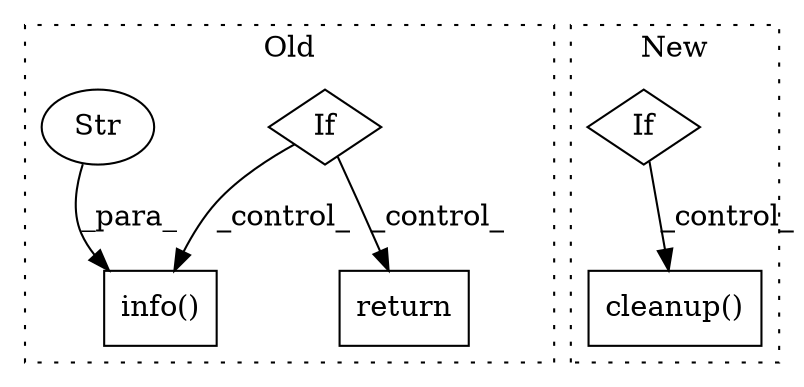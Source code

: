digraph G {
subgraph cluster0 {
1 [label="If" a="96" s="13448" l="3" shape="diamond"];
4 [label="info()" a="75" s="13639,13703" l="13,1" shape="box"];
5 [label="Str" a="66" s="13652" l="51" shape="ellipse"];
6 [label="return" a="93" s="13833" l="6" shape="box"];
label = "Old";
style="dotted";
}
subgraph cluster1 {
2 [label="cleanup()" a="75" s="12316" l="14" shape="box"];
3 [label="If" a="96" s="12176" l="3" shape="diamond"];
label = "New";
style="dotted";
}
1 -> 4 [label="_control_"];
1 -> 6 [label="_control_"];
3 -> 2 [label="_control_"];
5 -> 4 [label="_para_"];
}